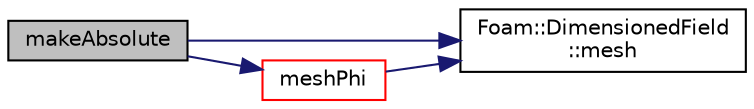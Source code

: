 digraph "makeAbsolute"
{
  bgcolor="transparent";
  edge [fontname="Helvetica",fontsize="10",labelfontname="Helvetica",labelfontsize="10"];
  node [fontname="Helvetica",fontsize="10",shape=record];
  rankdir="LR";
  Node17840 [label="makeAbsolute",height=0.2,width=0.4,color="black", fillcolor="grey75", style="filled", fontcolor="black"];
  Node17840 -> Node17841 [color="midnightblue",fontsize="10",style="solid",fontname="Helvetica"];
  Node17841 [label="Foam::DimensionedField\l::mesh",height=0.2,width=0.4,color="black",URL="$a27497.html#a8f1110830348a1448a14ab5e3cf47e3b",tooltip="Return mesh. "];
  Node17840 -> Node17842 [color="midnightblue",fontsize="10",style="solid",fontname="Helvetica"];
  Node17842 [label="meshPhi",height=0.2,width=0.4,color="red",URL="$a21861.html#a4de91c07f95262e698d486b45f6c2fe6"];
  Node17842 -> Node17841 [color="midnightblue",fontsize="10",style="solid",fontname="Helvetica"];
}
